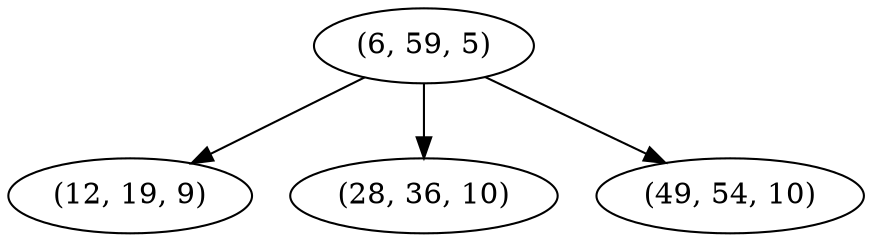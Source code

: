 digraph tree {
    "(6, 59, 5)";
    "(12, 19, 9)";
    "(28, 36, 10)";
    "(49, 54, 10)";
    "(6, 59, 5)" -> "(12, 19, 9)";
    "(6, 59, 5)" -> "(28, 36, 10)";
    "(6, 59, 5)" -> "(49, 54, 10)";
}
